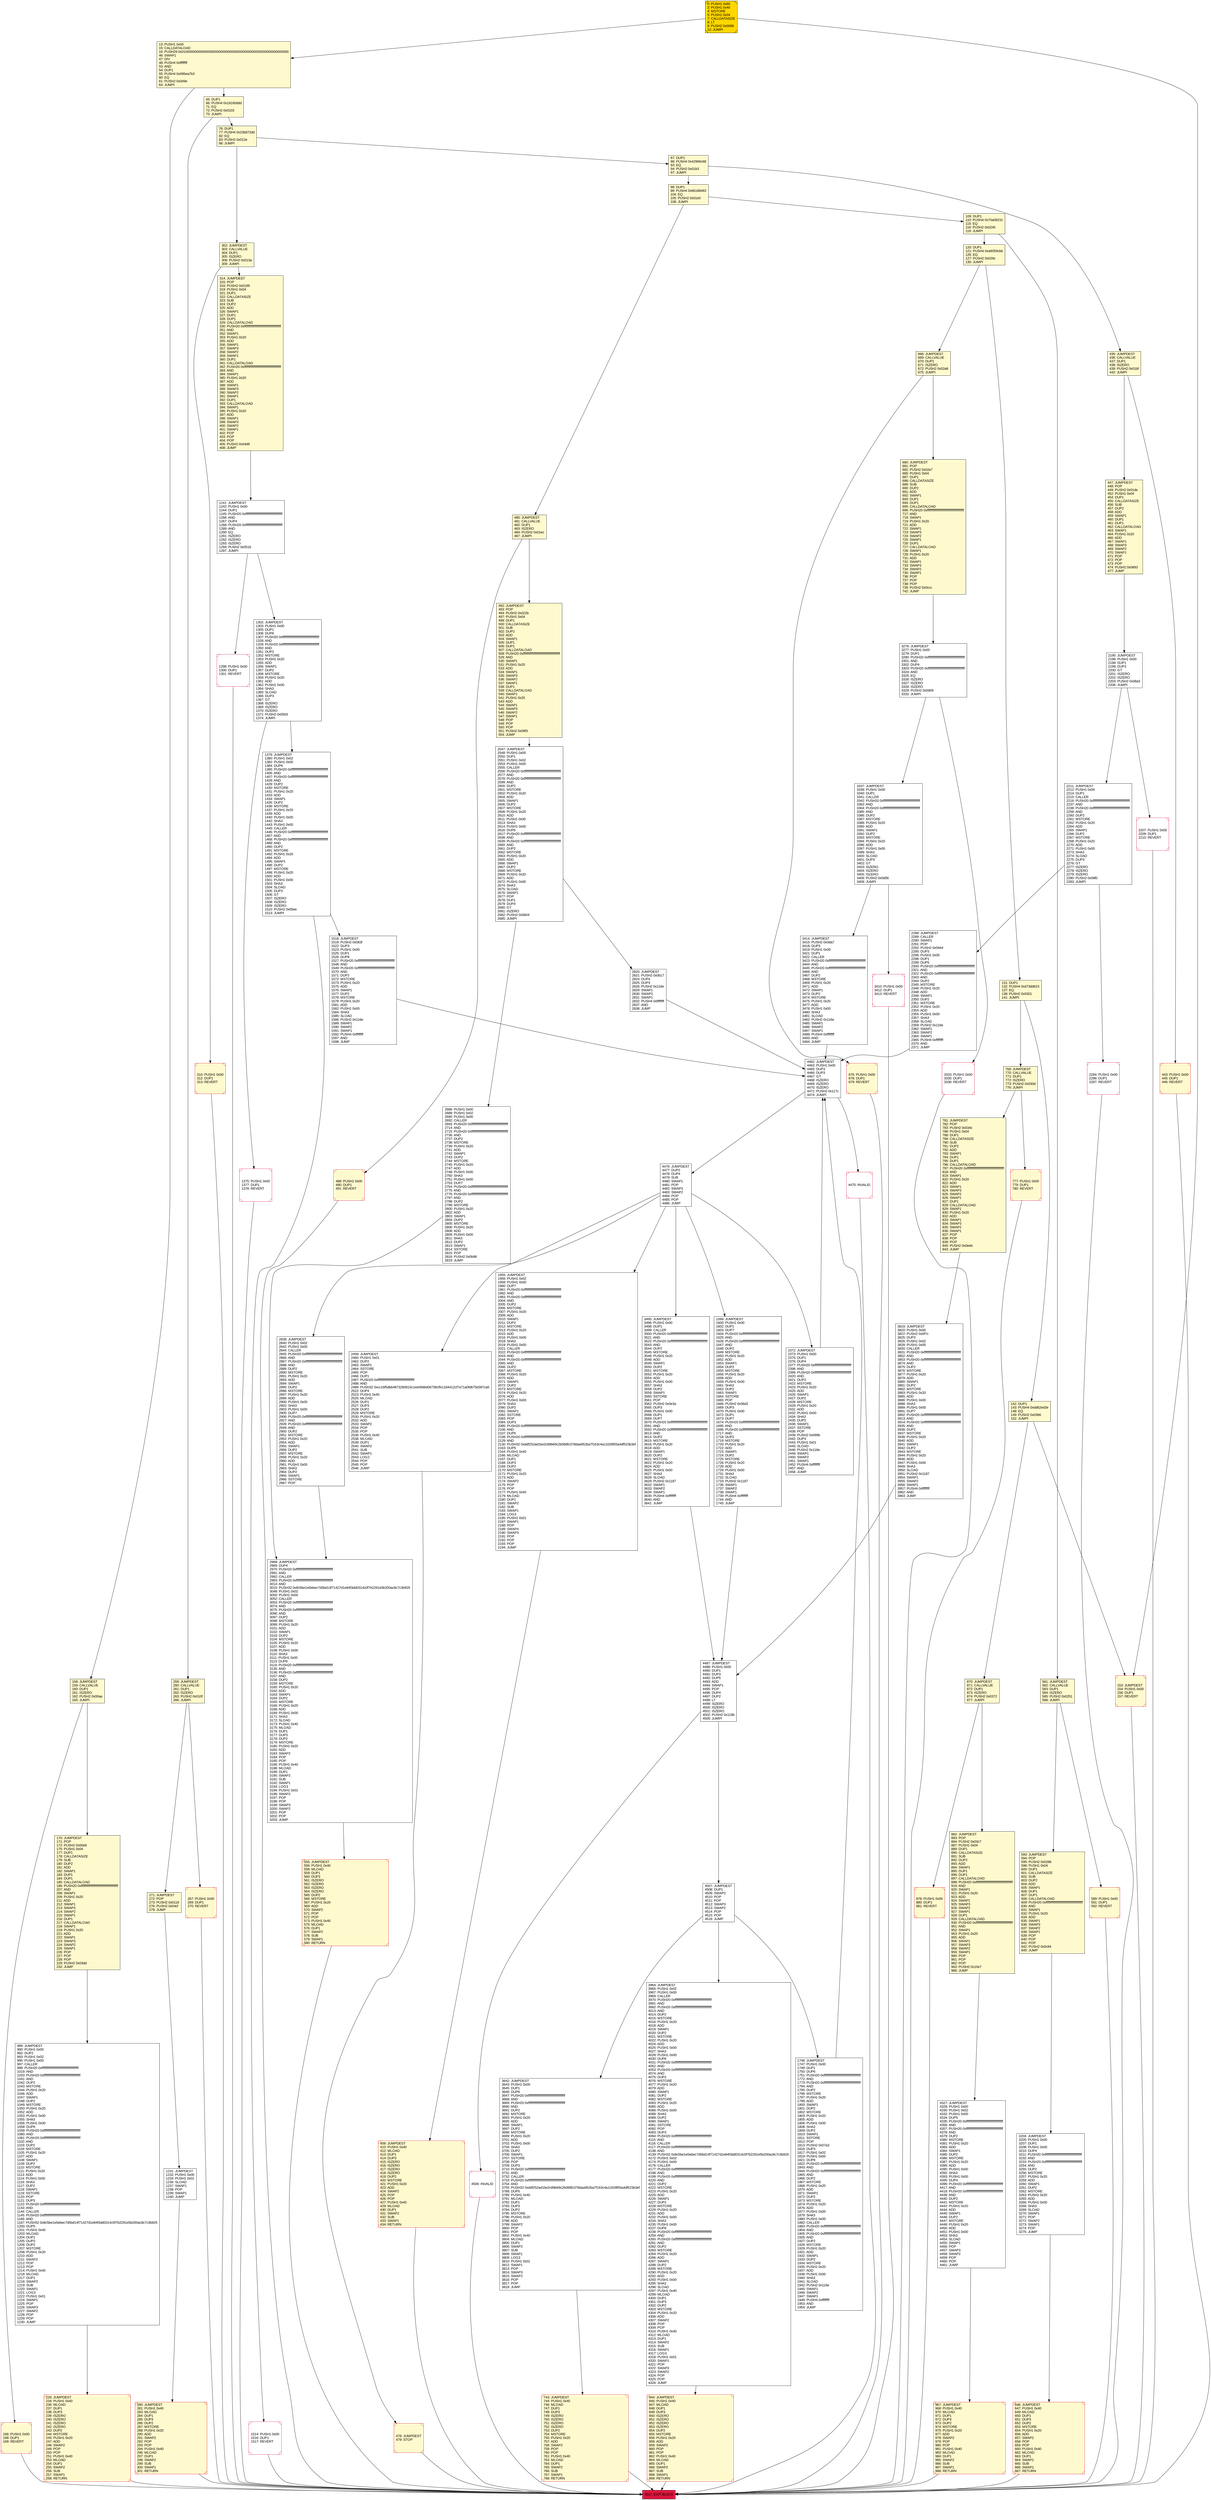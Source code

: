 digraph G {
bgcolor=transparent rankdir=UD;
node [shape=box style=filled color=black fillcolor=white fontname=arial fontcolor=black];
447 [label="447: JUMPDEST\l448: POP\l449: PUSH2 0x01de\l452: PUSH1 0x04\l454: DUP1\l455: CALLDATASIZE\l456: SUB\l457: DUP2\l458: ADD\l459: SWAP1\l460: DUP1\l461: DUP1\l462: CALLDATALOAD\l463: SWAP1\l464: PUSH1 0x20\l466: ADD\l467: SWAP1\l468: SWAP3\l469: SWAP2\l470: SWAP1\l471: POP\l472: POP\l473: POP\l474: PUSH2 0x0893\l477: JUMP\l" fillcolor=lemonchiffon ];
492 [label="492: JUMPDEST\l493: POP\l494: PUSH2 0x022b\l497: PUSH1 0x04\l499: DUP1\l500: CALLDATASIZE\l501: SUB\l502: DUP2\l503: ADD\l504: SWAP1\l505: DUP1\l506: DUP1\l507: CALLDATALOAD\l508: PUSH20 0xffffffffffffffffffffffffffffffffffffffff\l529: AND\l530: SWAP1\l531: PUSH1 0x20\l533: ADD\l534: SWAP1\l535: SWAP3\l536: SWAP2\l537: SWAP1\l538: DUP1\l539: CALLDATALOAD\l540: SWAP1\l541: PUSH1 0x20\l543: ADD\l544: SWAP1\l545: SWAP3\l546: SWAP2\l547: SWAP1\l548: POP\l549: POP\l550: POP\l551: PUSH2 0x09f3\l554: JUMP\l" fillcolor=lemonchiffon ];
676 [label="676: PUSH1 0x00\l678: DUP1\l679: REVERT\l" fillcolor=lemonchiffon shape=Msquare color=crimson ];
593 [label="593: JUMPDEST\l594: POP\l595: PUSH2 0x0286\l598: PUSH1 0x04\l600: DUP1\l601: CALLDATASIZE\l602: SUB\l603: DUP2\l604: ADD\l605: SWAP1\l606: DUP1\l607: DUP1\l608: CALLDATALOAD\l609: PUSH20 0xffffffffffffffffffffffffffffffffffffffff\l630: AND\l631: SWAP1\l632: PUSH1 0x20\l634: ADD\l635: SWAP1\l636: SWAP3\l637: SWAP2\l638: SWAP1\l639: POP\l640: POP\l641: POP\l642: PUSH2 0x0c84\l645: JUMP\l" fillcolor=lemonchiffon ];
166 [label="166: PUSH1 0x00\l168: DUP1\l169: REVERT\l" fillcolor=lemonchiffon shape=Msquare color=crimson ];
3276 [label="3276: JUMPDEST\l3277: PUSH1 0x00\l3279: DUP1\l3280: PUSH20 0xffffffffffffffffffffffffffffffffffffffff\l3301: AND\l3302: DUP4\l3303: PUSH20 0xffffffffffffffffffffffffffffffffffffffff\l3324: AND\l3325: EQ\l3326: ISZERO\l3327: ISZERO\l3328: ISZERO\l3329: PUSH2 0x0d09\l3332: JUMPI\l" ];
1599 [label="1599: JUMPDEST\l1600: PUSH1 0x00\l1602: DUP1\l1603: DUP7\l1604: PUSH20 0xffffffffffffffffffffffffffffffffffffffff\l1625: AND\l1626: PUSH20 0xffffffffffffffffffffffffffffffffffffffff\l1647: AND\l1648: DUP2\l1649: MSTORE\l1650: PUSH1 0x20\l1652: ADD\l1653: SWAP1\l1654: DUP2\l1655: MSTORE\l1656: PUSH1 0x20\l1658: ADD\l1659: PUSH1 0x00\l1661: SHA3\l1662: DUP2\l1663: SWAP1\l1664: SSTORE\l1665: POP\l1666: PUSH2 0x06d2\l1669: DUP3\l1670: PUSH1 0x00\l1672: DUP1\l1673: DUP7\l1674: PUSH20 0xffffffffffffffffffffffffffffffffffffffff\l1695: AND\l1696: PUSH20 0xffffffffffffffffffffffffffffffffffffffff\l1717: AND\l1718: DUP2\l1719: MSTORE\l1720: PUSH1 0x20\l1722: ADD\l1723: SWAP1\l1724: DUP2\l1725: MSTORE\l1726: PUSH1 0x20\l1728: ADD\l1729: PUSH1 0x00\l1731: SHA3\l1732: SLOAD\l1733: PUSH2 0x1187\l1736: SWAP1\l1737: SWAP2\l1738: SWAP1\l1739: PUSH4 0xffffffff\l1744: AND\l1745: JUMP\l" ];
769 [label="769: JUMPDEST\l770: CALLVALUE\l771: DUP1\l772: ISZERO\l773: PUSH2 0x030d\l776: JUMPI\l" fillcolor=lemonchiffon ];
271 [label="271: JUMPDEST\l272: POP\l273: PUSH2 0x0118\l276: PUSH2 0x04cf\l279: JUMP\l" fillcolor=lemonchiffon ];
435 [label="435: JUMPDEST\l436: CALLVALUE\l437: DUP1\l438: ISZERO\l439: PUSH2 0x01bf\l442: JUMPI\l" fillcolor=lemonchiffon ];
3204 [label="3204: JUMPDEST\l3205: PUSH1 0x00\l3207: DUP1\l3208: PUSH1 0x00\l3210: DUP4\l3211: PUSH20 0xffffffffffffffffffffffffffffffffffffffff\l3232: AND\l3233: PUSH20 0xffffffffffffffffffffffffffffffffffffffff\l3254: AND\l3255: DUP2\l3256: MSTORE\l3257: PUSH1 0x20\l3259: ADD\l3260: SWAP1\l3261: DUP2\l3262: MSTORE\l3263: PUSH1 0x20\l3265: ADD\l3266: PUSH1 0x00\l3268: SHA3\l3269: SLOAD\l3270: SWAP1\l3271: POP\l3272: SWAP2\l3273: SWAP1\l3274: POP\l3275: JUMP\l" ];
4462 [label="4462: JUMPDEST\l4463: PUSH1 0x00\l4465: DUP3\l4466: DUP3\l4467: GT\l4468: ISZERO\l4469: ISZERO\l4470: ISZERO\l4471: PUSH2 0x117c\l4474: JUMPI\l" ];
3964 [label="3964: JUMPDEST\l3965: PUSH1 0x02\l3967: PUSH1 0x00\l3969: CALLER\l3970: PUSH20 0xffffffffffffffffffffffffffffffffffffffff\l3991: AND\l3992: PUSH20 0xffffffffffffffffffffffffffffffffffffffff\l4013: AND\l4014: DUP2\l4015: MSTORE\l4016: PUSH1 0x20\l4018: ADD\l4019: SWAP1\l4020: DUP2\l4021: MSTORE\l4022: PUSH1 0x20\l4024: ADD\l4025: PUSH1 0x00\l4027: SHA3\l4028: PUSH1 0x00\l4030: DUP6\l4031: PUSH20 0xffffffffffffffffffffffffffffffffffffffff\l4052: AND\l4053: PUSH20 0xffffffffffffffffffffffffffffffffffffffff\l4074: AND\l4075: DUP2\l4076: MSTORE\l4077: PUSH1 0x20\l4079: ADD\l4080: SWAP1\l4081: DUP2\l4082: MSTORE\l4083: PUSH1 0x20\l4085: ADD\l4086: PUSH1 0x00\l4088: SHA3\l4089: DUP2\l4090: SWAP1\l4091: SSTORE\l4092: POP\l4093: DUP3\l4094: PUSH20 0xffffffffffffffffffffffffffffffffffffffff\l4115: AND\l4116: CALLER\l4117: PUSH20 0xffffffffffffffffffffffffffffffffffffffff\l4138: AND\l4139: PUSH32 0x8c5be1e5ebec7d5bd14f71427d1e84f3dd0314c0f7b2291e5b200ac8c7c3b925\l4172: PUSH1 0x02\l4174: PUSH1 0x00\l4176: CALLER\l4177: PUSH20 0xffffffffffffffffffffffffffffffffffffffff\l4198: AND\l4199: PUSH20 0xffffffffffffffffffffffffffffffffffffffff\l4220: AND\l4221: DUP2\l4222: MSTORE\l4223: PUSH1 0x20\l4225: ADD\l4226: SWAP1\l4227: DUP2\l4228: MSTORE\l4229: PUSH1 0x20\l4231: ADD\l4232: PUSH1 0x00\l4234: SHA3\l4235: PUSH1 0x00\l4237: DUP8\l4238: PUSH20 0xffffffffffffffffffffffffffffffffffffffff\l4259: AND\l4260: PUSH20 0xffffffffffffffffffffffffffffffffffffffff\l4281: AND\l4282: DUP2\l4283: MSTORE\l4284: PUSH1 0x20\l4286: ADD\l4287: SWAP1\l4288: DUP2\l4289: MSTORE\l4290: PUSH1 0x20\l4292: ADD\l4293: PUSH1 0x00\l4295: SHA3\l4296: SLOAD\l4297: PUSH1 0x40\l4299: MLOAD\l4300: DUP1\l4301: DUP3\l4302: DUP2\l4303: MSTORE\l4304: PUSH1 0x20\l4306: ADD\l4307: SWAP2\l4308: POP\l4309: POP\l4310: PUSH1 0x40\l4312: MLOAD\l4313: DUP1\l4314: SWAP2\l4315: SUB\l4316: SWAP1\l4317: LOG3\l4318: PUSH1 0x01\l4320: SWAP1\l4321: POP\l4322: SWAP3\l4323: SWAP2\l4324: POP\l4325: POP\l4326: JUMP\l" ];
1241 [label="1241: JUMPDEST\l1242: PUSH1 0x00\l1244: DUP1\l1245: PUSH20 0xffffffffffffffffffffffffffffffffffffffff\l1266: AND\l1267: DUP4\l1268: PUSH20 0xffffffffffffffffffffffffffffffffffffffff\l1289: AND\l1290: EQ\l1291: ISZERO\l1292: ISZERO\l1293: ISZERO\l1294: PUSH2 0x0516\l1297: JUMPI\l" ];
310 [label="310: PUSH1 0x00\l312: DUP1\l313: REVERT\l" fillcolor=lemonchiffon shape=Msquare color=crimson ];
555 [label="555: JUMPDEST\l556: PUSH1 0x40\l558: MLOAD\l559: DUP1\l560: DUP3\l561: ISZERO\l562: ISZERO\l563: ISZERO\l564: ISZERO\l565: DUP2\l566: MSTORE\l567: PUSH1 0x20\l569: ADD\l570: SWAP2\l571: POP\l572: POP\l573: PUSH1 0x40\l575: MLOAD\l576: DUP1\l577: SWAP2\l578: SUB\l579: SWAP1\l580: RETURN\l" fillcolor=lemonchiffon shape=Msquare color=crimson ];
158 [label="158: JUMPDEST\l159: CALLVALUE\l160: DUP1\l161: ISZERO\l162: PUSH2 0x00aa\l165: JUMPI\l" fillcolor=lemonchiffon ];
443 [label="443: PUSH1 0x00\l445: DUP1\l446: REVERT\l" fillcolor=lemonchiffon shape=Msquare color=crimson ];
1746 [label="1746: JUMPDEST\l1747: PUSH1 0x00\l1749: DUP1\l1750: DUP6\l1751: PUSH20 0xffffffffffffffffffffffffffffffffffffffff\l1772: AND\l1773: PUSH20 0xffffffffffffffffffffffffffffffffffffffff\l1794: AND\l1795: DUP2\l1796: MSTORE\l1797: PUSH1 0x20\l1799: ADD\l1800: SWAP1\l1801: DUP2\l1802: MSTORE\l1803: PUSH1 0x20\l1805: ADD\l1806: PUSH1 0x00\l1808: SHA3\l1809: DUP2\l1810: SWAP1\l1811: SSTORE\l1812: POP\l1813: PUSH2 0x07a3\l1816: DUP3\l1817: PUSH1 0x02\l1819: PUSH1 0x00\l1821: DUP8\l1822: PUSH20 0xffffffffffffffffffffffffffffffffffffffff\l1843: AND\l1844: PUSH20 0xffffffffffffffffffffffffffffffffffffffff\l1865: AND\l1866: DUP2\l1867: MSTORE\l1868: PUSH1 0x20\l1870: ADD\l1871: SWAP1\l1872: DUP2\l1873: MSTORE\l1874: PUSH1 0x20\l1876: ADD\l1877: PUSH1 0x00\l1879: SHA3\l1880: PUSH1 0x00\l1882: CALLER\l1883: PUSH20 0xffffffffffffffffffffffffffffffffffffffff\l1904: AND\l1905: PUSH20 0xffffffffffffffffffffffffffffffffffffffff\l1926: AND\l1927: DUP2\l1928: MSTORE\l1929: PUSH1 0x20\l1931: ADD\l1932: SWAP1\l1933: DUP2\l1934: MSTORE\l1935: PUSH1 0x20\l1937: ADD\l1938: PUSH1 0x00\l1940: SHA3\l1941: SLOAD\l1942: PUSH2 0x116e\l1945: SWAP1\l1946: SWAP2\l1947: SWAP1\l1948: PUSH4 0xffffffff\l1953: AND\l1954: JUMP\l" ];
153 [label="153: JUMPDEST\l154: PUSH1 0x00\l156: DUP1\l157: REVERT\l" fillcolor=lemonchiffon shape=Msquare color=crimson ];
989 [label="989: JUMPDEST\l990: PUSH1 0x00\l992: DUP2\l993: PUSH1 0x02\l995: PUSH1 0x00\l997: CALLER\l998: PUSH20 0xffffffffffffffffffffffffffffffffffffffff\l1019: AND\l1020: PUSH20 0xffffffffffffffffffffffffffffffffffffffff\l1041: AND\l1042: DUP2\l1043: MSTORE\l1044: PUSH1 0x20\l1046: ADD\l1047: SWAP1\l1048: DUP2\l1049: MSTORE\l1050: PUSH1 0x20\l1052: ADD\l1053: PUSH1 0x00\l1055: SHA3\l1056: PUSH1 0x00\l1058: DUP6\l1059: PUSH20 0xffffffffffffffffffffffffffffffffffffffff\l1080: AND\l1081: PUSH20 0xffffffffffffffffffffffffffffffffffffffff\l1102: AND\l1103: DUP2\l1104: MSTORE\l1105: PUSH1 0x20\l1107: ADD\l1108: SWAP1\l1109: DUP2\l1110: MSTORE\l1111: PUSH1 0x20\l1113: ADD\l1114: PUSH1 0x00\l1116: SHA3\l1117: DUP2\l1118: SWAP1\l1119: SSTORE\l1120: POP\l1121: DUP3\l1122: PUSH20 0xffffffffffffffffffffffffffffffffffffffff\l1143: AND\l1144: CALLER\l1145: PUSH20 0xffffffffffffffffffffffffffffffffffffffff\l1166: AND\l1167: PUSH32 0x8c5be1e5ebec7d5bd14f71427d1e84f3dd0314c0f7b2291e5b200ac8c7c3b925\l1200: DUP5\l1201: PUSH1 0x40\l1203: MLOAD\l1204: DUP1\l1205: DUP3\l1206: DUP2\l1207: MSTORE\l1208: PUSH1 0x20\l1210: ADD\l1211: SWAP2\l1212: POP\l1213: POP\l1214: PUSH1 0x40\l1216: MLOAD\l1217: DUP1\l1218: SWAP2\l1219: SUB\l1220: SWAP1\l1221: LOG3\l1222: PUSH1 0x01\l1224: SWAP1\l1225: POP\l1226: SWAP3\l1227: SWAP2\l1228: POP\l1229: POP\l1230: JUMP\l" ];
87 [label="87: DUP1\l88: PUSH4 0x42966c68\l93: EQ\l94: PUSH2 0x01b3\l97: JUMPI\l" fillcolor=lemonchiffon ];
109 [label="109: DUP1\l110: PUSH4 0x70a08231\l115: EQ\l116: PUSH2 0x0245\l119: JUMPI\l" fillcolor=lemonchiffon ];
668 [label="668: JUMPDEST\l669: CALLVALUE\l670: DUP1\l671: ISZERO\l672: PUSH2 0x02a8\l675: JUMPI\l" fillcolor=lemonchiffon ];
302 [label="302: JUMPDEST\l303: CALLVALUE\l304: DUP1\l305: ISZERO\l306: PUSH2 0x013a\l309: JUMPI\l" fillcolor=lemonchiffon ];
3495 [label="3495: JUMPDEST\l3496: PUSH1 0x00\l3498: DUP1\l3499: CALLER\l3500: PUSH20 0xffffffffffffffffffffffffffffffffffffffff\l3521: AND\l3522: PUSH20 0xffffffffffffffffffffffffffffffffffffffff\l3543: AND\l3544: DUP2\l3545: MSTORE\l3546: PUSH1 0x20\l3548: ADD\l3549: SWAP1\l3550: DUP2\l3551: MSTORE\l3552: PUSH1 0x20\l3554: ADD\l3555: PUSH1 0x00\l3557: SHA3\l3558: DUP2\l3559: SWAP1\l3560: SSTORE\l3561: POP\l3562: PUSH2 0x0e3a\l3565: DUP3\l3566: PUSH1 0x00\l3568: DUP1\l3569: DUP7\l3570: PUSH20 0xffffffffffffffffffffffffffffffffffffffff\l3591: AND\l3592: PUSH20 0xffffffffffffffffffffffffffffffffffffffff\l3613: AND\l3614: DUP2\l3615: MSTORE\l3616: PUSH1 0x20\l3618: ADD\l3619: SWAP1\l3620: DUP2\l3621: MSTORE\l3622: PUSH1 0x20\l3624: ADD\l3625: PUSH1 0x00\l3627: SHA3\l3628: SLOAD\l3629: PUSH2 0x1187\l3632: SWAP1\l3633: SWAP2\l3634: SWAP1\l3635: PUSH4 0xffffffff\l3640: AND\l3641: JUMP\l" ];
3819 [label="3819: JUMPDEST\l3820: PUSH1 0x00\l3822: PUSH2 0x0f7c\l3825: DUP3\l3826: PUSH1 0x02\l3828: PUSH1 0x00\l3830: CALLER\l3831: PUSH20 0xffffffffffffffffffffffffffffffffffffffff\l3852: AND\l3853: PUSH20 0xffffffffffffffffffffffffffffffffffffffff\l3874: AND\l3875: DUP2\l3876: MSTORE\l3877: PUSH1 0x20\l3879: ADD\l3880: SWAP1\l3881: DUP2\l3882: MSTORE\l3883: PUSH1 0x20\l3885: ADD\l3886: PUSH1 0x00\l3888: SHA3\l3889: PUSH1 0x00\l3891: DUP7\l3892: PUSH20 0xffffffffffffffffffffffffffffffffffffffff\l3913: AND\l3914: PUSH20 0xffffffffffffffffffffffffffffffffffffffff\l3935: AND\l3936: DUP2\l3937: MSTORE\l3938: PUSH1 0x20\l3940: ADD\l3941: SWAP1\l3942: DUP2\l3943: MSTORE\l3944: PUSH1 0x20\l3946: ADD\l3947: PUSH1 0x00\l3949: SHA3\l3950: SLOAD\l3951: PUSH2 0x1187\l3954: SWAP1\l3955: SWAP2\l3956: SWAP1\l3957: PUSH4 0xffffffff\l3962: AND\l3963: JUMP\l" ];
3333 [label="3333: PUSH1 0x00\l3335: DUP1\l3336: REVERT\l" shape=Msquare color=crimson ];
4517 [label="4517: EXIT BLOCK\l" fillcolor=crimson ];
409 [label="409: JUMPDEST\l410: PUSH1 0x40\l412: MLOAD\l413: DUP1\l414: DUP3\l415: ISZERO\l416: ISZERO\l417: ISZERO\l418: ISZERO\l419: DUP2\l420: MSTORE\l421: PUSH1 0x20\l423: ADD\l424: SWAP2\l425: POP\l426: POP\l427: PUSH1 0x40\l429: MLOAD\l430: DUP1\l431: SWAP2\l432: SUB\l433: SWAP1\l434: RETURN\l" fillcolor=lemonchiffon shape=Msquare color=crimson ];
4506 [label="4506: INVALID\l" shape=Msquare color=crimson ];
777 [label="777: PUSH1 0x00\l779: DUP1\l780: REVERT\l" fillcolor=lemonchiffon shape=Msquare color=crimson ];
3337 [label="3337: JUMPDEST\l3338: PUSH1 0x00\l3340: DUP1\l3341: CALLER\l3342: PUSH20 0xffffffffffffffffffffffffffffffffffffffff\l3363: AND\l3364: PUSH20 0xffffffffffffffffffffffffffffffffffffffff\l3385: AND\l3386: DUP2\l3387: MSTORE\l3388: PUSH1 0x20\l3390: ADD\l3391: SWAP1\l3392: DUP2\l3393: MSTORE\l3394: PUSH1 0x20\l3396: ADD\l3397: PUSH1 0x00\l3399: SHA3\l3400: SLOAD\l3401: DUP3\l3402: GT\l3403: ISZERO\l3404: ISZERO\l3405: ISZERO\l3406: PUSH2 0x0d56\l3409: JUMPI\l" ];
267 [label="267: PUSH1 0x00\l269: DUP1\l270: REVERT\l" fillcolor=lemonchiffon shape=Msquare color=crimson ];
3414 [label="3414: JUMPDEST\l3415: PUSH2 0x0da7\l3418: DUP3\l3419: PUSH1 0x00\l3421: DUP1\l3422: CALLER\l3423: PUSH20 0xffffffffffffffffffffffffffffffffffffffff\l3444: AND\l3445: PUSH20 0xffffffffffffffffffffffffffffffffffffffff\l3466: AND\l3467: DUP2\l3468: MSTORE\l3469: PUSH1 0x20\l3471: ADD\l3472: SWAP1\l3473: DUP2\l3474: MSTORE\l3475: PUSH1 0x20\l3477: ADD\l3478: PUSH1 0x00\l3480: SHA3\l3481: SLOAD\l3482: PUSH2 0x116e\l3485: SWAP1\l3486: SWAP2\l3487: SWAP1\l3488: PUSH4 0xffffffff\l3493: AND\l3494: JUMP\l" ];
280 [label="280: JUMPDEST\l281: PUSH1 0x40\l283: MLOAD\l284: DUP1\l285: DUP3\l286: DUP2\l287: MSTORE\l288: PUSH1 0x20\l290: ADD\l291: SWAP2\l292: POP\l293: POP\l294: PUSH1 0x40\l296: MLOAD\l297: DUP1\l298: SWAP2\l299: SUB\l300: SWAP1\l301: RETURN\l" fillcolor=lemonchiffon shape=Msquare color=crimson ];
2211 [label="2211: JUMPDEST\l2212: PUSH1 0x00\l2214: DUP1\l2215: CALLER\l2216: PUSH20 0xffffffffffffffffffffffffffffffffffffffff\l2237: AND\l2238: PUSH20 0xffffffffffffffffffffffffffffffffffffffff\l2259: AND\l2260: DUP2\l2261: MSTORE\l2262: PUSH1 0x20\l2264: ADD\l2265: SWAP1\l2266: DUP2\l2267: MSTORE\l2268: PUSH1 0x20\l2270: ADD\l2271: PUSH1 0x00\l2273: SHA3\l2274: SLOAD\l2275: DUP3\l2276: GT\l2277: ISZERO\l2278: ISZERO\l2279: ISZERO\l2280: PUSH2 0x08f0\l2283: JUMPI\l" ];
2820 [label="2820: JUMPDEST\l2821: PUSH2 0x0b17\l2824: DUP4\l2825: DUP3\l2826: PUSH2 0x116e\l2829: SWAP1\l2830: SWAP2\l2831: SWAP1\l2832: PUSH4 0xffffffff\l2837: AND\l2838: JUMP\l" ];
1298 [label="1298: PUSH1 0x00\l1300: DUP1\l1301: REVERT\l" shape=Msquare color=crimson ];
646 [label="646: JUMPDEST\l647: PUSH1 0x40\l649: MLOAD\l650: DUP1\l651: DUP3\l652: DUP2\l653: MSTORE\l654: PUSH1 0x20\l656: ADD\l657: SWAP2\l658: POP\l659: POP\l660: PUSH1 0x40\l662: MLOAD\l663: DUP1\l664: SWAP2\l665: SUB\l666: SWAP1\l667: RETURN\l" fillcolor=lemonchiffon shape=Msquare color=crimson ];
76 [label="76: DUP1\l77: PUSH4 0x23b872dd\l82: EQ\l83: PUSH2 0x012e\l86: JUMPI\l" fillcolor=lemonchiffon ];
0 [label="0: PUSH1 0x80\l2: PUSH1 0x40\l4: MSTORE\l5: PUSH1 0x04\l7: CALLDATASIZE\l8: LT\l9: PUSH2 0x0099\l12: JUMPI\l" fillcolor=lemonchiffon shape=Msquare fillcolor=gold ];
2207 [label="2207: PUSH1 0x00\l2209: DUP1\l2210: REVERT\l" shape=Msquare color=crimson ];
680 [label="680: JUMPDEST\l681: POP\l682: PUSH2 0x02e7\l685: PUSH1 0x04\l687: DUP1\l688: CALLDATASIZE\l689: SUB\l690: DUP2\l691: ADD\l692: SWAP1\l693: DUP1\l694: DUP1\l695: CALLDATALOAD\l696: PUSH20 0xffffffffffffffffffffffffffffffffffffffff\l717: AND\l718: SWAP1\l719: PUSH1 0x20\l721: ADD\l722: SWAP1\l723: SWAP3\l724: SWAP2\l725: SWAP1\l726: DUP1\l727: CALLDATALOAD\l728: SWAP1\l729: PUSH1 0x20\l731: ADD\l732: SWAP1\l733: SWAP3\l734: SWAP2\l735: SWAP1\l736: POP\l737: POP\l738: POP\l739: PUSH2 0x0ccc\l742: JUMP\l" fillcolor=lemonchiffon ];
2372 [label="2372: JUMPDEST\l2373: PUSH1 0x00\l2375: DUP1\l2376: DUP4\l2377: PUSH20 0xffffffffffffffffffffffffffffffffffffffff\l2398: AND\l2399: PUSH20 0xffffffffffffffffffffffffffffffffffffffff\l2420: AND\l2421: DUP2\l2422: MSTORE\l2423: PUSH1 0x20\l2425: ADD\l2426: SWAP1\l2427: DUP2\l2428: MSTORE\l2429: PUSH1 0x20\l2431: ADD\l2432: PUSH1 0x00\l2434: SHA3\l2435: DUP2\l2436: SWAP1\l2437: SSTORE\l2438: POP\l2439: PUSH2 0x099b\l2442: DUP3\l2443: PUSH1 0x01\l2445: SLOAD\l2446: PUSH2 0x116e\l2449: SWAP1\l2450: SWAP2\l2451: SWAP1\l2452: PUSH4 0xffffffff\l2457: AND\l2458: JUMP\l" ];
4475 [label="4475: INVALID\l" shape=Msquare color=crimson ];
882 [label="882: JUMPDEST\l883: POP\l884: PUSH2 0x03c7\l887: PUSH1 0x04\l889: DUP1\l890: CALLDATASIZE\l891: SUB\l892: DUP2\l893: ADD\l894: SWAP1\l895: DUP1\l896: DUP1\l897: CALLDATALOAD\l898: PUSH20 0xffffffffffffffffffffffffffffffffffffffff\l919: AND\l920: SWAP1\l921: PUSH1 0x20\l923: ADD\l924: SWAP1\l925: SWAP3\l926: SWAP2\l927: SWAP1\l928: DUP1\l929: CALLDATALOAD\l930: PUSH20 0xffffffffffffffffffffffffffffffffffffffff\l951: AND\l952: SWAP1\l953: PUSH1 0x20\l955: ADD\l956: SWAP1\l957: SWAP3\l958: SWAP2\l959: SWAP1\l960: POP\l961: POP\l962: POP\l963: PUSH2 0x10e7\l966: JUMP\l" fillcolor=lemonchiffon ];
4476 [label="4476: JUMPDEST\l4477: DUP2\l4478: DUP4\l4479: SUB\l4480: SWAP1\l4481: POP\l4482: SWAP3\l4483: SWAP2\l4484: POP\l4485: POP\l4486: JUMP\l" ];
581 [label="581: JUMPDEST\l582: CALLVALUE\l583: DUP1\l584: ISZERO\l585: PUSH2 0x0251\l588: JUMPI\l" fillcolor=lemonchiffon ];
13 [label="13: PUSH1 0x00\l15: CALLDATALOAD\l16: PUSH29 0x0100000000000000000000000000000000000000000000000000000000\l46: SWAP1\l47: DIV\l48: PUSH4 0xffffffff\l53: AND\l54: DUP1\l55: PUSH4 0x095ea7b3\l60: EQ\l61: PUSH2 0x009e\l64: JUMPI\l" fillcolor=lemonchiffon ];
488 [label="488: PUSH1 0x00\l490: DUP1\l491: REVERT\l" fillcolor=lemonchiffon shape=Msquare color=crimson ];
478 [label="478: JUMPDEST\l479: STOP\l" fillcolor=lemonchiffon shape=Msquare color=crimson ];
1514 [label="1514: PUSH1 0x00\l1516: DUP1\l1517: REVERT\l" shape=Msquare color=crimson ];
2284 [label="2284: PUSH1 0x00\l2286: DUP1\l2287: REVERT\l" shape=Msquare color=crimson ];
878 [label="878: PUSH1 0x00\l880: DUP1\l881: REVERT\l" fillcolor=lemonchiffon shape=Msquare color=crimson ];
1518 [label="1518: JUMPDEST\l1519: PUSH2 0x063f\l1522: DUP3\l1523: PUSH1 0x00\l1525: DUP1\l1526: DUP8\l1527: PUSH20 0xffffffffffffffffffffffffffffffffffffffff\l1548: AND\l1549: PUSH20 0xffffffffffffffffffffffffffffffffffffffff\l1570: AND\l1571: DUP2\l1572: MSTORE\l1573: PUSH1 0x20\l1575: ADD\l1576: SWAP1\l1577: DUP2\l1578: MSTORE\l1579: PUSH1 0x20\l1581: ADD\l1582: PUSH1 0x00\l1584: SHA3\l1585: SLOAD\l1586: PUSH2 0x116e\l1589: SWAP1\l1590: SWAP2\l1591: SWAP1\l1592: PUSH4 0xffffffff\l1597: AND\l1598: JUMP\l" ];
781 [label="781: JUMPDEST\l782: POP\l783: PUSH2 0x034c\l786: PUSH1 0x04\l788: DUP1\l789: CALLDATASIZE\l790: SUB\l791: DUP2\l792: ADD\l793: SWAP1\l794: DUP1\l795: DUP1\l796: CALLDATALOAD\l797: PUSH20 0xffffffffffffffffffffffffffffffffffffffff\l818: AND\l819: SWAP1\l820: PUSH1 0x20\l822: ADD\l823: SWAP1\l824: SWAP3\l825: SWAP2\l826: SWAP1\l827: DUP1\l828: CALLDATALOAD\l829: SWAP1\l830: PUSH1 0x20\l832: ADD\l833: SWAP1\l834: SWAP3\l835: SWAP2\l836: SWAP1\l837: POP\l838: POP\l839: POP\l840: PUSH2 0x0eeb\l843: JUMP\l" fillcolor=lemonchiffon ];
4487 [label="4487: JUMPDEST\l4488: PUSH1 0x00\l4490: DUP1\l4491: DUP3\l4492: DUP5\l4493: ADD\l4494: SWAP1\l4495: POP\l4496: DUP4\l4497: DUP2\l4498: LT\l4499: ISZERO\l4500: ISZERO\l4501: ISZERO\l4502: PUSH2 0x119b\l4505: JUMPI\l" ];
1955 [label="1955: JUMPDEST\l1956: PUSH1 0x02\l1958: PUSH1 0x00\l1960: DUP7\l1961: PUSH20 0xffffffffffffffffffffffffffffffffffffffff\l1982: AND\l1983: PUSH20 0xffffffffffffffffffffffffffffffffffffffff\l2004: AND\l2005: DUP2\l2006: MSTORE\l2007: PUSH1 0x20\l2009: ADD\l2010: SWAP1\l2011: DUP2\l2012: MSTORE\l2013: PUSH1 0x20\l2015: ADD\l2016: PUSH1 0x00\l2018: SHA3\l2019: PUSH1 0x00\l2021: CALLER\l2022: PUSH20 0xffffffffffffffffffffffffffffffffffffffff\l2043: AND\l2044: PUSH20 0xffffffffffffffffffffffffffffffffffffffff\l2065: AND\l2066: DUP2\l2067: MSTORE\l2068: PUSH1 0x20\l2070: ADD\l2071: SWAP1\l2072: DUP2\l2073: MSTORE\l2074: PUSH1 0x20\l2076: ADD\l2077: PUSH1 0x00\l2079: SHA3\l2080: DUP2\l2081: SWAP1\l2082: SSTORE\l2083: POP\l2084: DUP3\l2085: PUSH20 0xffffffffffffffffffffffffffffffffffffffff\l2106: AND\l2107: DUP5\l2108: PUSH20 0xffffffffffffffffffffffffffffffffffffffff\l2129: AND\l2130: PUSH32 0xddf252ad1be2c89b69c2b068fc378daa952ba7f163c4a11628f55a4df523b3ef\l2163: DUP5\l2164: PUSH1 0x40\l2166: MLOAD\l2167: DUP1\l2168: DUP3\l2169: DUP2\l2170: MSTORE\l2171: PUSH1 0x20\l2173: ADD\l2174: SWAP2\l2175: POP\l2176: POP\l2177: PUSH1 0x40\l2179: MLOAD\l2180: DUP1\l2181: SWAP2\l2182: SUB\l2183: SWAP1\l2184: LOG3\l2185: PUSH1 0x01\l2187: SWAP1\l2188: POP\l2189: SWAP4\l2190: SWAP3\l2191: POP\l2192: POP\l2193: POP\l2194: JUMP\l" ];
2839 [label="2839: JUMPDEST\l2840: PUSH1 0x02\l2842: PUSH1 0x00\l2844: CALLER\l2845: PUSH20 0xffffffffffffffffffffffffffffffffffffffff\l2866: AND\l2867: PUSH20 0xffffffffffffffffffffffffffffffffffffffff\l2888: AND\l2889: DUP2\l2890: MSTORE\l2891: PUSH1 0x20\l2893: ADD\l2894: SWAP1\l2895: DUP2\l2896: MSTORE\l2897: PUSH1 0x20\l2899: ADD\l2900: PUSH1 0x00\l2902: SHA3\l2903: PUSH1 0x00\l2905: DUP7\l2906: PUSH20 0xffffffffffffffffffffffffffffffffffffffff\l2927: AND\l2928: PUSH20 0xffffffffffffffffffffffffffffffffffffffff\l2949: AND\l2950: DUP2\l2951: MSTORE\l2952: PUSH1 0x20\l2954: ADD\l2955: SWAP1\l2956: DUP2\l2957: MSTORE\l2958: PUSH1 0x20\l2960: ADD\l2961: PUSH1 0x00\l2963: SHA3\l2964: DUP2\l2965: SWAP1\l2966: SSTORE\l2967: POP\l" ];
233 [label="233: JUMPDEST\l234: PUSH1 0x40\l236: MLOAD\l237: DUP1\l238: DUP3\l239: ISZERO\l240: ISZERO\l241: ISZERO\l242: ISZERO\l243: DUP2\l244: MSTORE\l245: PUSH1 0x20\l247: ADD\l248: SWAP2\l249: POP\l250: POP\l251: PUSH1 0x40\l253: MLOAD\l254: DUP1\l255: SWAP2\l256: SUB\l257: SWAP1\l258: RETURN\l" fillcolor=lemonchiffon shape=Msquare color=crimson ];
1231 [label="1231: JUMPDEST\l1232: PUSH1 0x00\l1234: PUSH1 0x01\l1236: SLOAD\l1237: SWAP1\l1238: POP\l1239: SWAP1\l1240: JUMP\l" ];
743 [label="743: JUMPDEST\l744: PUSH1 0x40\l746: MLOAD\l747: DUP1\l748: DUP3\l749: ISZERO\l750: ISZERO\l751: ISZERO\l752: ISZERO\l753: DUP2\l754: MSTORE\l755: PUSH1 0x20\l757: ADD\l758: SWAP2\l759: POP\l760: POP\l761: PUSH1 0x40\l763: MLOAD\l764: DUP1\l765: SWAP2\l766: SUB\l767: SWAP1\l768: RETURN\l" fillcolor=lemonchiffon shape=Msquare color=crimson ];
170 [label="170: JUMPDEST\l171: POP\l172: PUSH2 0x00e9\l175: PUSH1 0x04\l177: DUP1\l178: CALLDATASIZE\l179: SUB\l180: DUP2\l181: ADD\l182: SWAP1\l183: DUP1\l184: DUP1\l185: CALLDATALOAD\l186: PUSH20 0xffffffffffffffffffffffffffffffffffffffff\l207: AND\l208: SWAP1\l209: PUSH1 0x20\l211: ADD\l212: SWAP1\l213: SWAP3\l214: SWAP2\l215: SWAP1\l216: DUP1\l217: CALLDATALOAD\l218: SWAP1\l219: PUSH1 0x20\l221: ADD\l222: SWAP1\l223: SWAP3\l224: SWAP2\l225: SWAP1\l226: POP\l227: POP\l228: POP\l229: PUSH2 0x03dd\l232: JUMP\l" fillcolor=lemonchiffon ];
98 [label="98: DUP1\l99: PUSH4 0x66188463\l104: EQ\l105: PUSH2 0x01e0\l108: JUMPI\l" fillcolor=lemonchiffon ];
1379 [label="1379: JUMPDEST\l1380: PUSH1 0x02\l1382: PUSH1 0x00\l1384: DUP6\l1385: PUSH20 0xffffffffffffffffffffffffffffffffffffffff\l1406: AND\l1407: PUSH20 0xffffffffffffffffffffffffffffffffffffffff\l1428: AND\l1429: DUP2\l1430: MSTORE\l1431: PUSH1 0x20\l1433: ADD\l1434: SWAP1\l1435: DUP2\l1436: MSTORE\l1437: PUSH1 0x20\l1439: ADD\l1440: PUSH1 0x00\l1442: SHA3\l1443: PUSH1 0x00\l1445: CALLER\l1446: PUSH20 0xffffffffffffffffffffffffffffffffffffffff\l1467: AND\l1468: PUSH20 0xffffffffffffffffffffffffffffffffffffffff\l1489: AND\l1490: DUP2\l1491: MSTORE\l1492: PUSH1 0x20\l1494: ADD\l1495: SWAP1\l1496: DUP2\l1497: MSTORE\l1498: PUSH1 0x20\l1500: ADD\l1501: PUSH1 0x00\l1503: SHA3\l1504: SLOAD\l1505: DUP3\l1506: GT\l1507: ISZERO\l1508: ISZERO\l1509: ISZERO\l1510: PUSH2 0x05ee\l1513: JUMPI\l" ];
3642 [label="3642: JUMPDEST\l3643: PUSH1 0x00\l3645: DUP1\l3646: DUP6\l3647: PUSH20 0xffffffffffffffffffffffffffffffffffffffff\l3668: AND\l3669: PUSH20 0xffffffffffffffffffffffffffffffffffffffff\l3690: AND\l3691: DUP2\l3692: MSTORE\l3693: PUSH1 0x20\l3695: ADD\l3696: SWAP1\l3697: DUP2\l3698: MSTORE\l3699: PUSH1 0x20\l3701: ADD\l3702: PUSH1 0x00\l3704: SHA3\l3705: DUP2\l3706: SWAP1\l3707: SSTORE\l3708: POP\l3709: DUP3\l3710: PUSH20 0xffffffffffffffffffffffffffffffffffffffff\l3731: AND\l3732: CALLER\l3733: PUSH20 0xffffffffffffffffffffffffffffffffffffffff\l3754: AND\l3755: PUSH32 0xddf252ad1be2c89b69c2b068fc378daa952ba7f163c4a11628f55a4df523b3ef\l3788: DUP5\l3789: PUSH1 0x40\l3791: MLOAD\l3792: DUP1\l3793: DUP3\l3794: DUP2\l3795: MSTORE\l3796: PUSH1 0x20\l3798: ADD\l3799: SWAP2\l3800: POP\l3801: POP\l3802: PUSH1 0x40\l3804: MLOAD\l3805: DUP1\l3806: SWAP2\l3807: SUB\l3808: SWAP1\l3809: LOG3\l3810: PUSH1 0x01\l3812: SWAP1\l3813: POP\l3814: SWAP3\l3815: SWAP2\l3816: POP\l3817: POP\l3818: JUMP\l" ];
259 [label="259: JUMPDEST\l260: CALLVALUE\l261: DUP1\l262: ISZERO\l263: PUSH2 0x010f\l266: JUMPI\l" fillcolor=lemonchiffon ];
131 [label="131: DUP1\l132: PUSH4 0xd73dd623\l137: EQ\l138: PUSH2 0x0301\l141: JUMPI\l" fillcolor=lemonchiffon ];
589 [label="589: PUSH1 0x00\l591: DUP1\l592: REVERT\l" fillcolor=lemonchiffon shape=Msquare color=crimson ];
844 [label="844: JUMPDEST\l845: PUSH1 0x40\l847: MLOAD\l848: DUP1\l849: DUP3\l850: ISZERO\l851: ISZERO\l852: ISZERO\l853: ISZERO\l854: DUP2\l855: MSTORE\l856: PUSH1 0x20\l858: ADD\l859: SWAP2\l860: POP\l861: POP\l862: PUSH1 0x40\l864: MLOAD\l865: DUP1\l866: SWAP2\l867: SUB\l868: SWAP1\l869: RETURN\l" fillcolor=lemonchiffon shape=Msquare color=crimson ];
2195 [label="2195: JUMPDEST\l2196: PUSH1 0x00\l2198: DUP1\l2199: DUP3\l2200: GT\l2201: ISZERO\l2202: ISZERO\l2203: PUSH2 0x08a3\l2206: JUMPI\l" ];
2288 [label="2288: JUMPDEST\l2289: CALLER\l2290: SWAP1\l2291: POP\l2292: PUSH2 0x0944\l2295: DUP3\l2296: PUSH1 0x00\l2298: DUP1\l2299: DUP5\l2300: PUSH20 0xffffffffffffffffffffffffffffffffffffffff\l2321: AND\l2322: PUSH20 0xffffffffffffffffffffffffffffffffffffffff\l2343: AND\l2344: DUP2\l2345: MSTORE\l2346: PUSH1 0x20\l2348: ADD\l2349: SWAP1\l2350: DUP2\l2351: MSTORE\l2352: PUSH1 0x20\l2354: ADD\l2355: PUSH1 0x00\l2357: SHA3\l2358: SLOAD\l2359: PUSH2 0x116e\l2362: SWAP1\l2363: SWAP2\l2364: SWAP1\l2365: PUSH4 0xffffffff\l2370: AND\l2371: JUMP\l" ];
3410 [label="3410: PUSH1 0x00\l3412: DUP1\l3413: REVERT\l" shape=Msquare color=crimson ];
870 [label="870: JUMPDEST\l871: CALLVALUE\l872: DUP1\l873: ISZERO\l874: PUSH2 0x0372\l877: JUMPI\l" fillcolor=lemonchiffon ];
967 [label="967: JUMPDEST\l968: PUSH1 0x40\l970: MLOAD\l971: DUP1\l972: DUP3\l973: DUP2\l974: MSTORE\l975: PUSH1 0x20\l977: ADD\l978: SWAP2\l979: POP\l980: POP\l981: PUSH1 0x40\l983: MLOAD\l984: DUP1\l985: SWAP2\l986: SUB\l987: SWAP1\l988: RETURN\l" fillcolor=lemonchiffon shape=Msquare color=crimson ];
142 [label="142: DUP1\l143: PUSH4 0xdd62ed3e\l148: EQ\l149: PUSH2 0x0366\l152: JUMPI\l" fillcolor=lemonchiffon ];
480 [label="480: JUMPDEST\l481: CALLVALUE\l482: DUP1\l483: ISZERO\l484: PUSH2 0x01ec\l487: JUMPI\l" fillcolor=lemonchiffon ];
314 [label="314: JUMPDEST\l315: POP\l316: PUSH2 0x0199\l319: PUSH1 0x04\l321: DUP1\l322: CALLDATASIZE\l323: SUB\l324: DUP2\l325: ADD\l326: SWAP1\l327: DUP1\l328: DUP1\l329: CALLDATALOAD\l330: PUSH20 0xffffffffffffffffffffffffffffffffffffffff\l351: AND\l352: SWAP1\l353: PUSH1 0x20\l355: ADD\l356: SWAP1\l357: SWAP3\l358: SWAP2\l359: SWAP1\l360: DUP1\l361: CALLDATALOAD\l362: PUSH20 0xffffffffffffffffffffffffffffffffffffffff\l383: AND\l384: SWAP1\l385: PUSH1 0x20\l387: ADD\l388: SWAP1\l389: SWAP3\l390: SWAP2\l391: SWAP1\l392: DUP1\l393: CALLDATALOAD\l394: SWAP1\l395: PUSH1 0x20\l397: ADD\l398: SWAP1\l399: SWAP3\l400: SWAP2\l401: SWAP1\l402: POP\l403: POP\l404: POP\l405: PUSH2 0x04d9\l408: JUMP\l" fillcolor=lemonchiffon ];
1302 [label="1302: JUMPDEST\l1303: PUSH1 0x00\l1305: DUP1\l1306: DUP6\l1307: PUSH20 0xffffffffffffffffffffffffffffffffffffffff\l1328: AND\l1329: PUSH20 0xffffffffffffffffffffffffffffffffffffffff\l1350: AND\l1351: DUP2\l1352: MSTORE\l1353: PUSH1 0x20\l1355: ADD\l1356: SWAP1\l1357: DUP2\l1358: MSTORE\l1359: PUSH1 0x20\l1361: ADD\l1362: PUSH1 0x00\l1364: SHA3\l1365: SLOAD\l1366: DUP3\l1367: GT\l1368: ISZERO\l1369: ISZERO\l1370: ISZERO\l1371: PUSH2 0x0563\l1374: JUMPI\l" ];
2968 [label="2968: JUMPDEST\l2969: DUP4\l2970: PUSH20 0xffffffffffffffffffffffffffffffffffffffff\l2991: AND\l2992: CALLER\l2993: PUSH20 0xffffffffffffffffffffffffffffffffffffffff\l3014: AND\l3015: PUSH32 0x8c5be1e5ebec7d5bd14f71427d1e84f3dd0314c0f7b2291e5b200ac8c7c3b925\l3048: PUSH1 0x02\l3050: PUSH1 0x00\l3052: CALLER\l3053: PUSH20 0xffffffffffffffffffffffffffffffffffffffff\l3074: AND\l3075: PUSH20 0xffffffffffffffffffffffffffffffffffffffff\l3096: AND\l3097: DUP2\l3098: MSTORE\l3099: PUSH1 0x20\l3101: ADD\l3102: SWAP1\l3103: DUP2\l3104: MSTORE\l3105: PUSH1 0x20\l3107: ADD\l3108: PUSH1 0x00\l3110: SHA3\l3111: PUSH1 0x00\l3113: DUP9\l3114: PUSH20 0xffffffffffffffffffffffffffffffffffffffff\l3135: AND\l3136: PUSH20 0xffffffffffffffffffffffffffffffffffffffff\l3157: AND\l3158: DUP2\l3159: MSTORE\l3160: PUSH1 0x20\l3162: ADD\l3163: SWAP1\l3164: DUP2\l3165: MSTORE\l3166: PUSH1 0x20\l3168: ADD\l3169: PUSH1 0x00\l3171: SHA3\l3172: SLOAD\l3173: PUSH1 0x40\l3175: MLOAD\l3176: DUP1\l3177: DUP3\l3178: DUP2\l3179: MSTORE\l3180: PUSH1 0x20\l3182: ADD\l3183: SWAP2\l3184: POP\l3185: POP\l3186: PUSH1 0x40\l3188: MLOAD\l3189: DUP1\l3190: SWAP2\l3191: SUB\l3192: SWAP1\l3193: LOG3\l3194: PUSH1 0x01\l3196: SWAP2\l3197: POP\l3198: POP\l3199: SWAP3\l3200: SWAP2\l3201: POP\l3202: POP\l3203: JUMP\l" ];
4507 [label="4507: JUMPDEST\l4508: DUP1\l4509: SWAP2\l4510: POP\l4511: POP\l4512: SWAP3\l4513: SWAP2\l4514: POP\l4515: POP\l4516: JUMP\l" ];
2547 [label="2547: JUMPDEST\l2548: PUSH1 0x00\l2550: DUP1\l2551: PUSH1 0x02\l2553: PUSH1 0x00\l2555: CALLER\l2556: PUSH20 0xffffffffffffffffffffffffffffffffffffffff\l2577: AND\l2578: PUSH20 0xffffffffffffffffffffffffffffffffffffffff\l2599: AND\l2600: DUP2\l2601: MSTORE\l2602: PUSH1 0x20\l2604: ADD\l2605: SWAP1\l2606: DUP2\l2607: MSTORE\l2608: PUSH1 0x20\l2610: ADD\l2611: PUSH1 0x00\l2613: SHA3\l2614: PUSH1 0x00\l2616: DUP6\l2617: PUSH20 0xffffffffffffffffffffffffffffffffffffffff\l2638: AND\l2639: PUSH20 0xffffffffffffffffffffffffffffffffffffffff\l2660: AND\l2661: DUP2\l2662: MSTORE\l2663: PUSH1 0x20\l2665: ADD\l2666: SWAP1\l2667: DUP2\l2668: MSTORE\l2669: PUSH1 0x20\l2671: ADD\l2672: PUSH1 0x00\l2674: SHA3\l2675: SLOAD\l2676: SWAP1\l2677: POP\l2678: DUP1\l2679: DUP4\l2680: GT\l2681: ISZERO\l2682: PUSH2 0x0b04\l2685: JUMPI\l" ];
120 [label="120: DUP1\l121: PUSH4 0xa9059cbb\l126: EQ\l127: PUSH2 0x029c\l130: JUMPI\l" fillcolor=lemonchiffon ];
2459 [label="2459: JUMPDEST\l2460: PUSH1 0x01\l2462: DUP2\l2463: SWAP1\l2464: SSTORE\l2465: POP\l2466: DUP1\l2467: PUSH20 0xffffffffffffffffffffffffffffffffffffffff\l2488: AND\l2489: PUSH32 0xcc16f5dbb4873280815c1ee09dbd06736cffcc184412cf7a71a0fdb75d397ca5\l2522: DUP4\l2523: PUSH1 0x40\l2525: MLOAD\l2526: DUP1\l2527: DUP3\l2528: DUP2\l2529: MSTORE\l2530: PUSH1 0x20\l2532: ADD\l2533: SWAP2\l2534: POP\l2535: POP\l2536: PUSH1 0x40\l2538: MLOAD\l2539: DUP1\l2540: SWAP2\l2541: SUB\l2542: SWAP1\l2543: LOG2\l2544: POP\l2545: POP\l2546: JUMP\l" ];
65 [label="65: DUP1\l66: PUSH4 0x18160ddd\l71: EQ\l72: PUSH2 0x0103\l75: JUMPI\l" fillcolor=lemonchiffon ];
4327 [label="4327: JUMPDEST\l4328: PUSH1 0x00\l4330: PUSH1 0x02\l4332: PUSH1 0x00\l4334: DUP5\l4335: PUSH20 0xffffffffffffffffffffffffffffffffffffffff\l4356: AND\l4357: PUSH20 0xffffffffffffffffffffffffffffffffffffffff\l4378: AND\l4379: DUP2\l4380: MSTORE\l4381: PUSH1 0x20\l4383: ADD\l4384: SWAP1\l4385: DUP2\l4386: MSTORE\l4387: PUSH1 0x20\l4389: ADD\l4390: PUSH1 0x00\l4392: SHA3\l4393: PUSH1 0x00\l4395: DUP4\l4396: PUSH20 0xffffffffffffffffffffffffffffffffffffffff\l4417: AND\l4418: PUSH20 0xffffffffffffffffffffffffffffffffffffffff\l4439: AND\l4440: DUP2\l4441: MSTORE\l4442: PUSH1 0x20\l4444: ADD\l4445: SWAP1\l4446: DUP2\l4447: MSTORE\l4448: PUSH1 0x20\l4450: ADD\l4451: PUSH1 0x00\l4453: SHA3\l4454: SLOAD\l4455: SWAP1\l4456: POP\l4457: SWAP3\l4458: SWAP2\l4459: POP\l4460: POP\l4461: JUMP\l" ];
1375 [label="1375: PUSH1 0x00\l1377: DUP1\l1378: REVERT\l" shape=Msquare color=crimson ];
2686 [label="2686: PUSH1 0x00\l2688: PUSH1 0x02\l2690: PUSH1 0x00\l2692: CALLER\l2693: PUSH20 0xffffffffffffffffffffffffffffffffffffffff\l2714: AND\l2715: PUSH20 0xffffffffffffffffffffffffffffffffffffffff\l2736: AND\l2737: DUP2\l2738: MSTORE\l2739: PUSH1 0x20\l2741: ADD\l2742: SWAP1\l2743: DUP2\l2744: MSTORE\l2745: PUSH1 0x20\l2747: ADD\l2748: PUSH1 0x00\l2750: SHA3\l2751: PUSH1 0x00\l2753: DUP7\l2754: PUSH20 0xffffffffffffffffffffffffffffffffffffffff\l2775: AND\l2776: PUSH20 0xffffffffffffffffffffffffffffffffffffffff\l2797: AND\l2798: DUP2\l2799: MSTORE\l2800: PUSH1 0x20\l2802: ADD\l2803: SWAP1\l2804: DUP2\l2805: MSTORE\l2806: PUSH1 0x20\l2808: ADD\l2809: PUSH1 0x00\l2811: SHA3\l2812: DUP2\l2813: SWAP1\l2814: SSTORE\l2815: POP\l2816: PUSH2 0x0b98\l2819: JUMP\l" ];
409 -> 4517;
3333 -> 4517;
3337 -> 3414;
2547 -> 2686;
1302 -> 1375;
4327 -> 967;
435 -> 443;
1746 -> 4462;
777 -> 4517;
87 -> 435;
280 -> 4517;
267 -> 4517;
435 -> 447;
4507 -> 3642;
120 -> 131;
76 -> 302;
1298 -> 4517;
4476 -> 1955;
98 -> 480;
769 -> 777;
581 -> 589;
3204 -> 646;
4487 -> 4507;
0 -> 153;
1379 -> 1514;
870 -> 882;
310 -> 4517;
1379 -> 1518;
302 -> 310;
153 -> 4517;
870 -> 878;
3414 -> 4462;
2820 -> 4462;
480 -> 488;
3642 -> 743;
680 -> 3276;
158 -> 170;
589 -> 4517;
4476 -> 1599;
65 -> 76;
581 -> 593;
2195 -> 2207;
271 -> 1231;
2372 -> 4462;
4462 -> 4475;
3410 -> 4517;
302 -> 314;
2547 -> 2820;
120 -> 668;
1375 -> 4517;
3337 -> 3410;
2211 -> 2288;
2195 -> 2211;
2968 -> 555;
4475 -> 4517;
2211 -> 2284;
4476 -> 3495;
131 -> 769;
4507 -> 3964;
878 -> 4517;
259 -> 271;
4507 -> 1746;
233 -> 4517;
447 -> 2195;
3819 -> 4487;
480 -> 492;
98 -> 109;
743 -> 4517;
87 -> 98;
4506 -> 4517;
142 -> 870;
4476 -> 2372;
2686 -> 2968;
646 -> 4517;
593 -> 3204;
4476 -> 2839;
1302 -> 1379;
131 -> 142;
2207 -> 4517;
158 -> 166;
65 -> 259;
676 -> 4517;
1241 -> 1298;
166 -> 4517;
3276 -> 3333;
668 -> 676;
2839 -> 2968;
76 -> 87;
3276 -> 3337;
555 -> 4517;
13 -> 65;
2459 -> 478;
882 -> 4327;
4476 -> 2459;
443 -> 4517;
170 -> 989;
1518 -> 4462;
989 -> 233;
259 -> 267;
13 -> 158;
967 -> 4517;
4462 -> 4476;
844 -> 4517;
109 -> 581;
769 -> 781;
1599 -> 4487;
3964 -> 844;
668 -> 680;
2288 -> 4462;
314 -> 1241;
1241 -> 1302;
109 -> 120;
2284 -> 4517;
142 -> 153;
488 -> 4517;
1514 -> 4517;
478 -> 4517;
781 -> 3819;
1231 -> 280;
0 -> 13;
3495 -> 4487;
1955 -> 409;
4487 -> 4506;
492 -> 2547;
}
